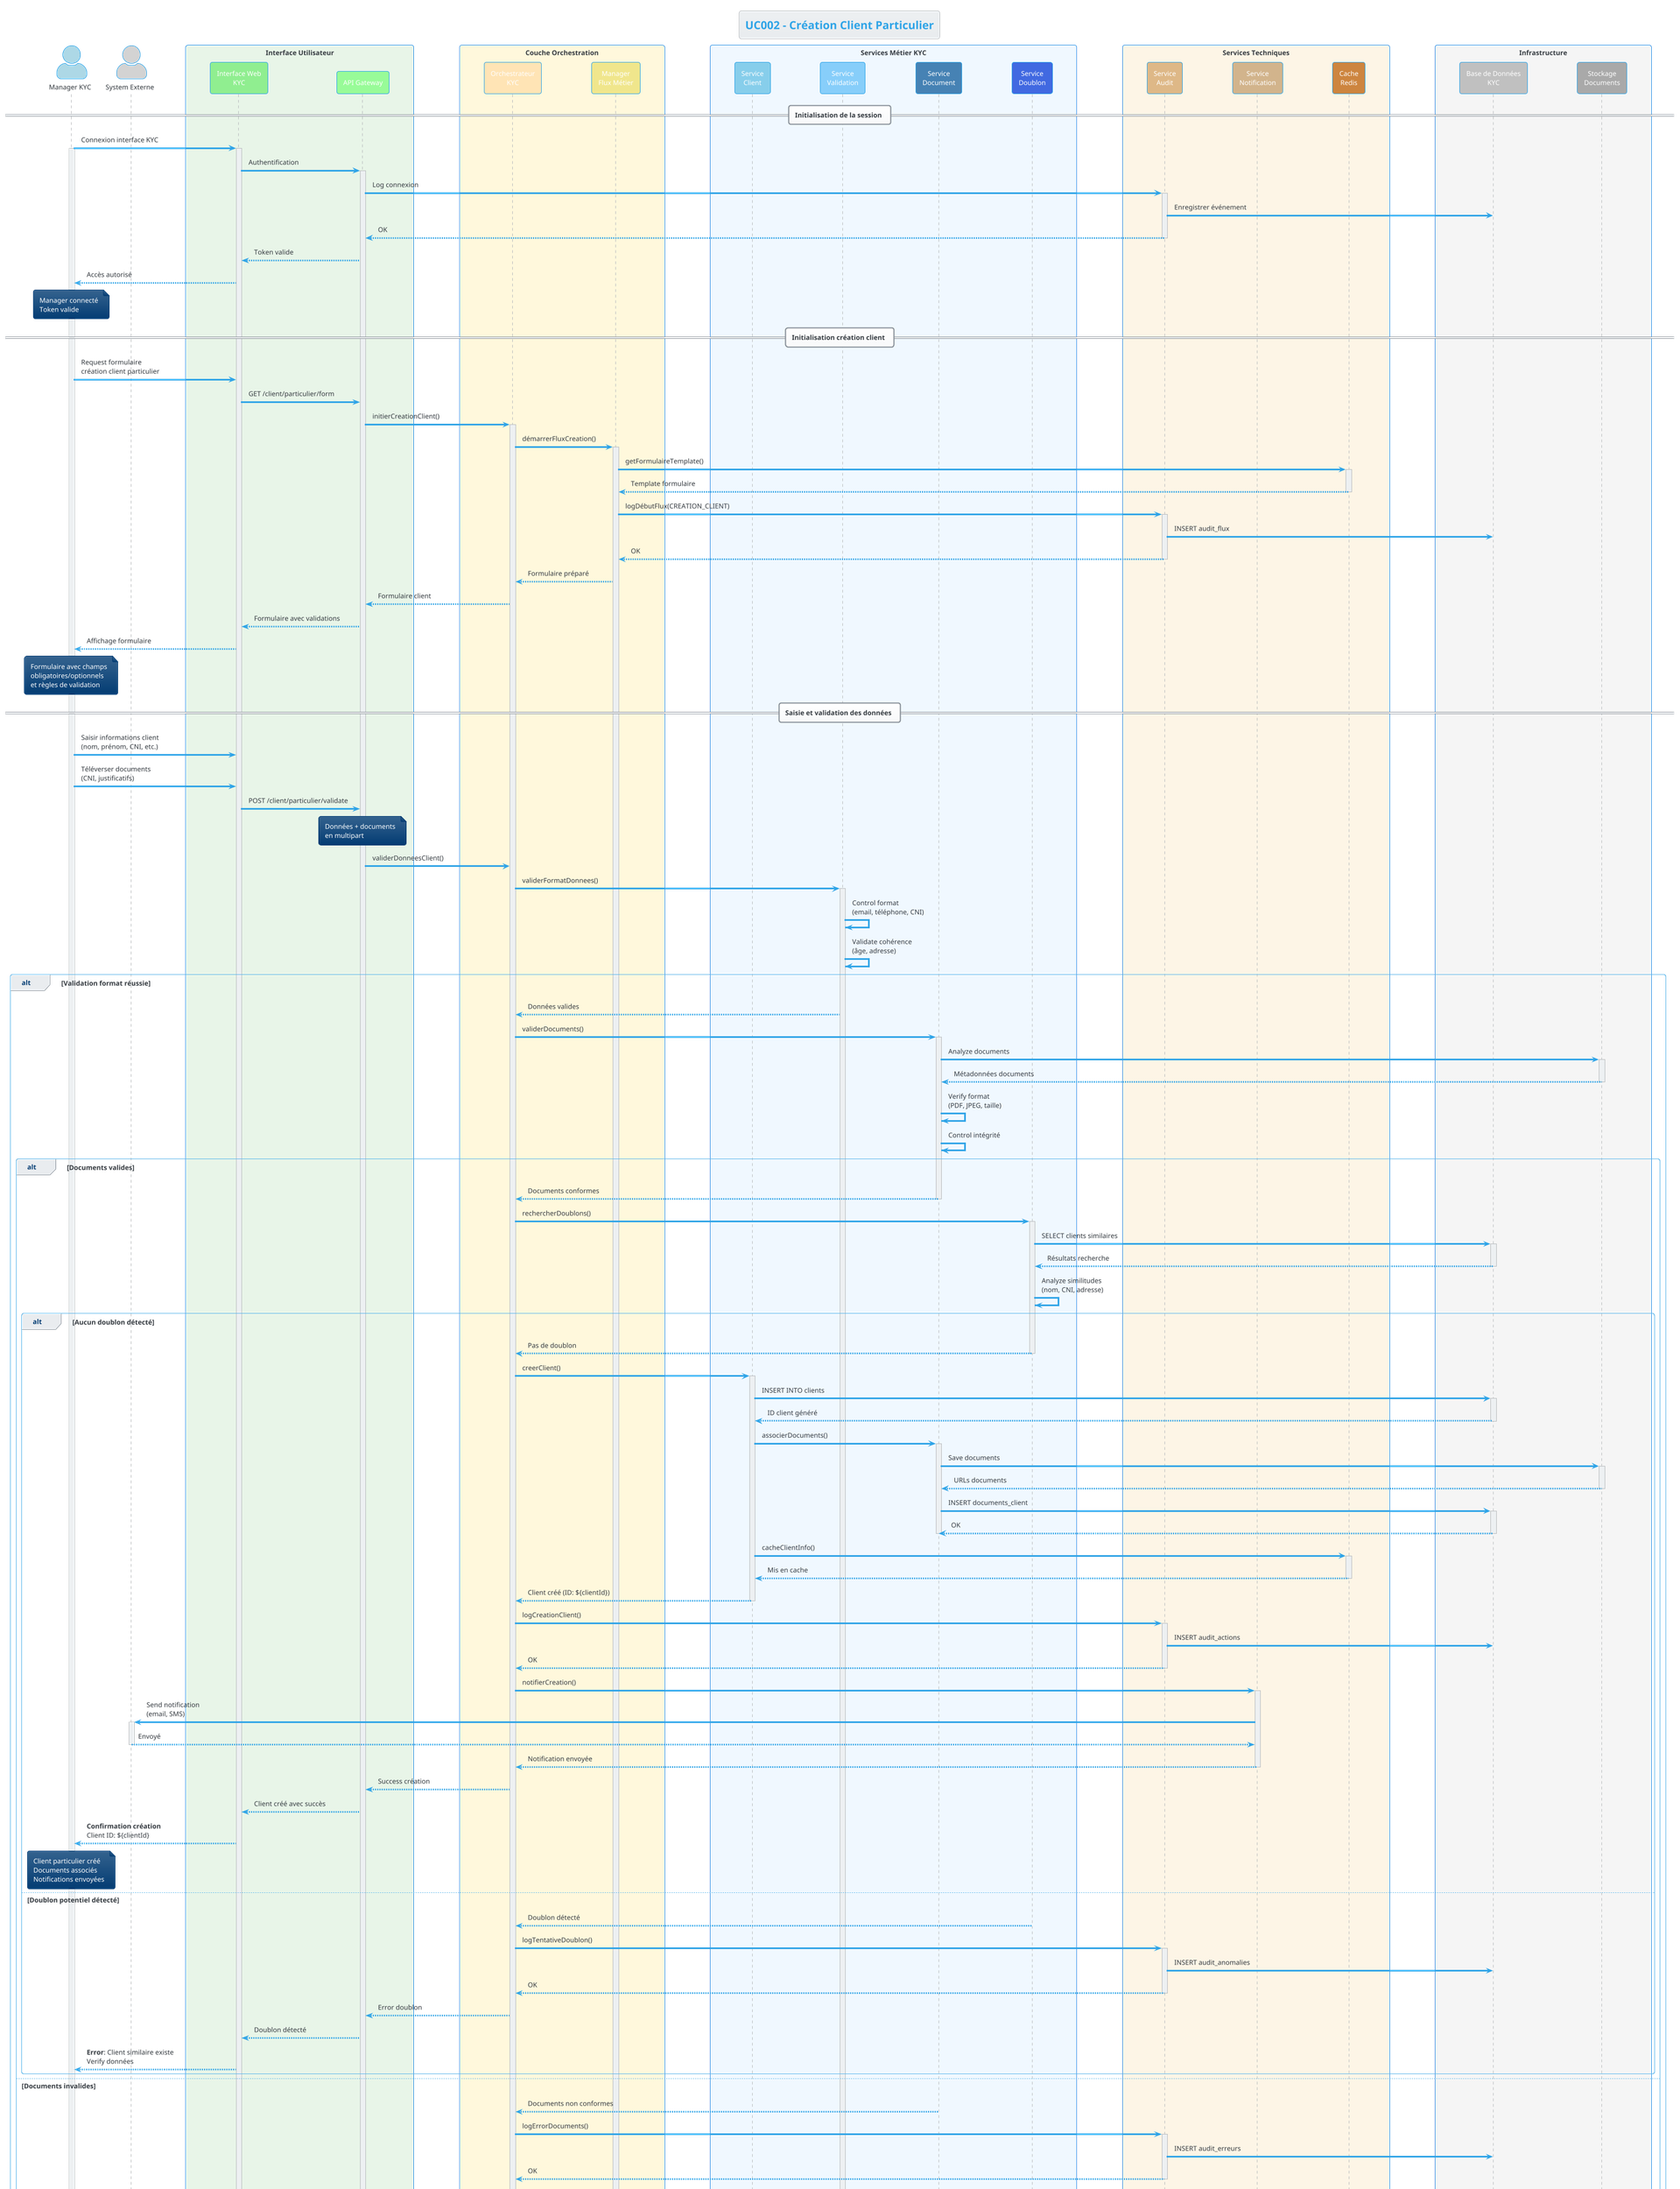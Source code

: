 @startuml UC002
!theme cerulean

title UC002 - Création Client Particulier
skinparam actorStyle awesome
skinparam sequenceBoxBorderColor #1E88E5
skinparam participantBackgroundColor #E3F2FD
skinparam lifeline {
    BackgroundColor #BBDEFB
}

' Acteurs externes
actor "Manager KYC" as Manager #LightBlue
actor "System Externe" as SysExt #LightGray

' Couche présentation
box "Interface Utilisateur" #E8F5E8
    participant "Interface Web\nKYC" as WebUI #90EE90
    participant "API Gateway" as Gateway #98FB98
end box

' Couche orchestration
box "Couche Orchestration" #FFF8DC
    participant "Orchestrateur\nKYC" as Orchestrator #FFE4B5
    participant "Manager\nFlux Métier" as FluxManager #F0E68C
end box

' Services métier
box "Services Métier KYC" #F0F8FF
    participant "Service\nClient" as ClientService #87CEEB
    participant "Service\nValidation" as ValidationService #87CEFA
    participant "Service\nDocument" as DocumentService #4682B4
    participant "Service\nDoublon" as DoublonService #4169E1
end box

' Services techniques
box "Services Techniques" #FDF5E6
    participant "Service\nAudit" as AuditService #DEB887
    participant "Service\nNotification" as NotificationService #D2B48C
    participant "Cache\nRedis" as CacheService #CD853F
end box

' Infrastructure
box "Infrastructure" #F5F5F5
    participant "Base de Données\nKYC" as DB #C0C0C0
    participant "Stockage\nDocuments" as Storage #A9A9A9
end box

== Initialisation de la session ==

Manager -> WebUI : Connexion interface KYC
activate Manager
activate WebUI

WebUI -> Gateway : Authentification
activate Gateway

Gateway -> AuditService : Log connexion
activate AuditService
AuditService -> DB : Enregistrer événement
AuditService --> Gateway : OK
deactivate AuditService

Gateway --> WebUI : Token valide
WebUI --> Manager : Accès autorisé
note over Manager : Manager connecté\nToken valide

== Initialisation création client ==

Manager -> WebUI : Request formulaire\ncréation client particulier
WebUI -> Gateway : GET /client/particulier/form

Gateway -> Orchestrator : initierCreationClient()
activate Orchestrator

Orchestrator -> FluxManager : démarrerFluxCreation()
activate FluxManager

FluxManager -> CacheService : getFormulaireTemplate()
activate CacheService
CacheService --> FluxManager : Template formulaire
deactivate CacheService

FluxManager -> AuditService : logDébutFlux(CREATION_CLIENT)
activate AuditService
AuditService -> DB : INSERT audit_flux
AuditService --> FluxManager : OK
deactivate AuditService

FluxManager --> Orchestrator : Formulaire préparé
Orchestrator --> Gateway : Formulaire client
Gateway --> WebUI : Formulaire avec validations
WebUI --> Manager : Affichage formulaire

note over Manager : Formulaire avec champs\nobligatoires/optionnels\net règles de validation

== Saisie et validation des données ==

Manager -> WebUI : Saisir informations client\n(nom, prénom, CNI, etc.)
Manager -> WebUI : Téléverser documents\n(CNI, justificatifs)

WebUI -> Gateway : POST /client/particulier/validate
note over Gateway : Données + documents\nen multipart

Gateway -> Orchestrator : validerDonneesClient()

Orchestrator -> ValidationService : validerFormatDonnees()
activate ValidationService

ValidationService -> ValidationService : Control format\n(email, téléphone, CNI)
ValidationService -> ValidationService : Validate cohérence\n(âge, adresse)

alt Validation format réussie
    ValidationService --> Orchestrator : Données valides
    
    Orchestrator -> DocumentService : validerDocuments()
    activate DocumentService
    
    DocumentService -> Storage : Analyze documents
    activate Storage
    Storage --> DocumentService : Métadonnées documents
    deactivate Storage
    
    DocumentService -> DocumentService : Verify format\n(PDF, JPEG, taille)
    DocumentService -> DocumentService : Control intégrité
    
    alt Documents valides
        DocumentService --> Orchestrator : Documents conformes
        deactivate DocumentService
        
        ' Vérification des doublons
        Orchestrator -> DoublonService : rechercherDoublons()
        activate DoublonService
        
        DoublonService -> DB : SELECT clients similaires
        activate DB
        DB --> DoublonService : Résultats recherche
        deactivate DB
        
        DoublonService -> DoublonService : Analyze similitudes\n(nom, CNI, adresse)
        
        alt Aucun doublon détecté
            DoublonService --> Orchestrator : Pas de doublon
            deactivate DoublonService
            
            ' Création du client
            Orchestrator -> ClientService : creerClient()
            activate ClientService
            
            ClientService -> DB : INSERT INTO clients
            activate DB
            DB --> ClientService : ID client généré
            deactivate DB
            
            ClientService -> DocumentService : associerDocuments()
            activate DocumentService
            DocumentService -> Storage : Save documents
            activate Storage
            Storage --> DocumentService : URLs documents
            deactivate Storage
            
            DocumentService -> DB : INSERT documents_client
            activate DB
            DB --> DocumentService : OK
            deactivate DB
            deactivate DocumentService
            
            ClientService -> CacheService : cacheClientInfo()
            activate CacheService
            CacheService --> ClientService : Mis en cache
            deactivate CacheService
            
            ClientService --> Orchestrator : Client créé (ID: ${clientId})
            deactivate ClientService
            
            ' Audit et notification
            Orchestrator -> AuditService : logCreationClient()
            activate AuditService
            AuditService -> DB : INSERT audit_actions
            AuditService --> Orchestrator : OK
            deactivate AuditService
            
            Orchestrator -> NotificationService : notifierCreation()
            activate NotificationService
            NotificationService -> SysExt : Send notification\n(email, SMS)
            activate SysExt
            SysExt --> NotificationService : Envoyé
            deactivate SysExt
            NotificationService --> Orchestrator : Notification envoyée
            deactivate NotificationService
            
            Orchestrator --> Gateway : Success création
            Gateway --> WebUI : Client créé avec succès
            WebUI --> Manager : **Confirmation création**\nClient ID: ${clientId}
            
            note over Manager : Client particulier créé\nDocuments associés\nNotifications envoyées
            
        else Doublon potentiel détecté
            DoublonService --> Orchestrator : Doublon détecté
            deactivate DoublonService
            
            Orchestrator -> AuditService : logTentativeDoublon()
            activate AuditService
            AuditService -> DB : INSERT audit_anomalies
            AuditService --> Orchestrator : OK
            deactivate AuditService
            
            Orchestrator --> Gateway : Error doublon
            Gateway --> WebUI : Doublon détecté
            WebUI --> Manager : **Error**: Client similaire existe\nVerify données
        end
        
    else Documents invalides
        DocumentService --> Orchestrator : Documents non conformes
        deactivate DocumentService
        
        Orchestrator -> AuditService : logErrorDocuments()
        activate AuditService
        AuditService -> DB : INSERT audit_erreurs
        AuditService --> Orchestrator : OK
        deactivate AuditService
        
        Orchestrator --> Gateway : Error documents
        Gateway --> WebUI : Documents non conformes
        WebUI --> Manager : **Error**: Documents invalides\nCorrections requises
    end
    
else Validation format échouée
    ValidationService --> Orchestrator : Données invalides
    deactivate ValidationService
    
    Orchestrator -> AuditService : logErrorValidation()
    activate AuditService
    AuditService -> DB : INSERT audit_erreurs
    AuditService --> Orchestrator : OK
    deactivate AuditService
    
    Orchestrator --> Gateway : Error validation
    Gateway --> WebUI : Données non conformes
    WebUI --> Manager : **Error**: Format de données incorrect\nCorrections requises
end

== Finalisation ==

Orchestrator -> FluxManager : terminerFluxCreation()
FluxManager -> AuditService : logFinFlux()
activate AuditService
AuditService -> DB : UPDATE audit_flux
AuditService --> FluxManager : OK
deactivate AuditService

FluxManager --> Orchestrator : Flux terminé
deactivate FluxManager
deactivate Orchestrator

deactivate Gateway
deactivate WebUI
deactivate Manager

note over DB : Toutes les actions\nsont tracées et auditées\npour conformité réglementaire

@enduml
